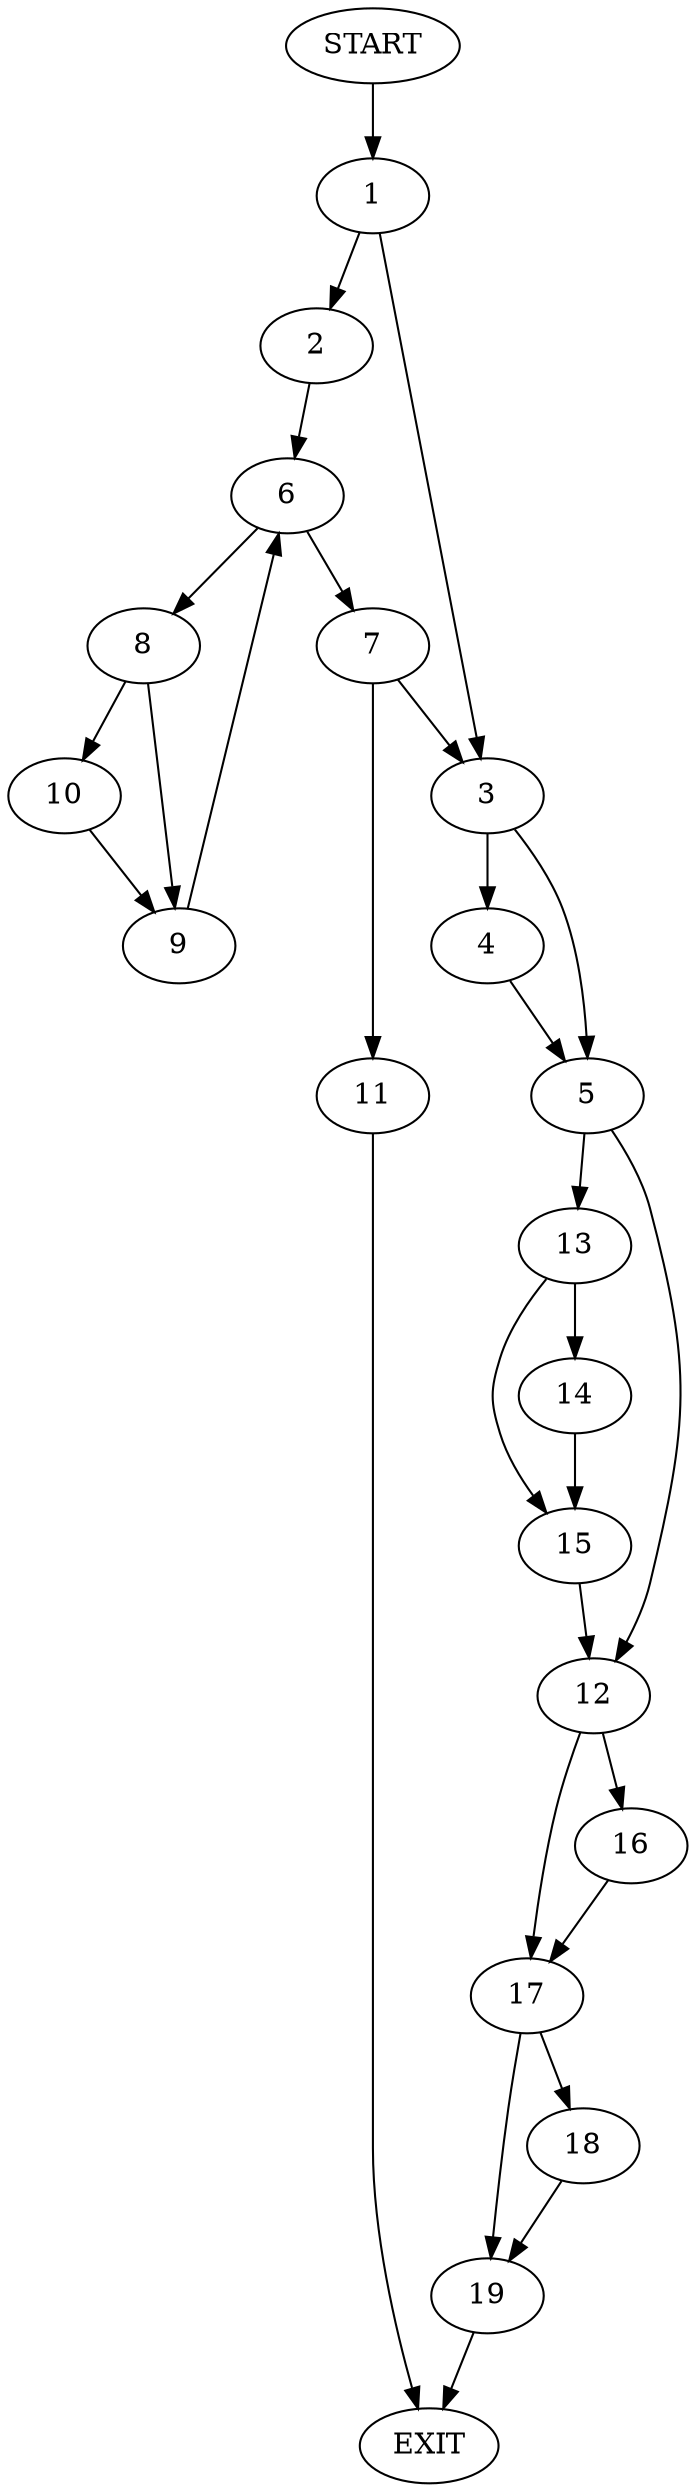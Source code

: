 digraph {
0 [label="START"]
20 [label="EXIT"]
0 -> 1
1 -> 2
1 -> 3
3 -> 4
3 -> 5
2 -> 6
6 -> 7
6 -> 8
8 -> 9
8 -> 10
7 -> 3
7 -> 11
10 -> 9
9 -> 6
11 -> 20
4 -> 5
5 -> 12
5 -> 13
13 -> 14
13 -> 15
12 -> 16
12 -> 17
14 -> 15
15 -> 12
17 -> 18
17 -> 19
16 -> 17
19 -> 20
18 -> 19
}
